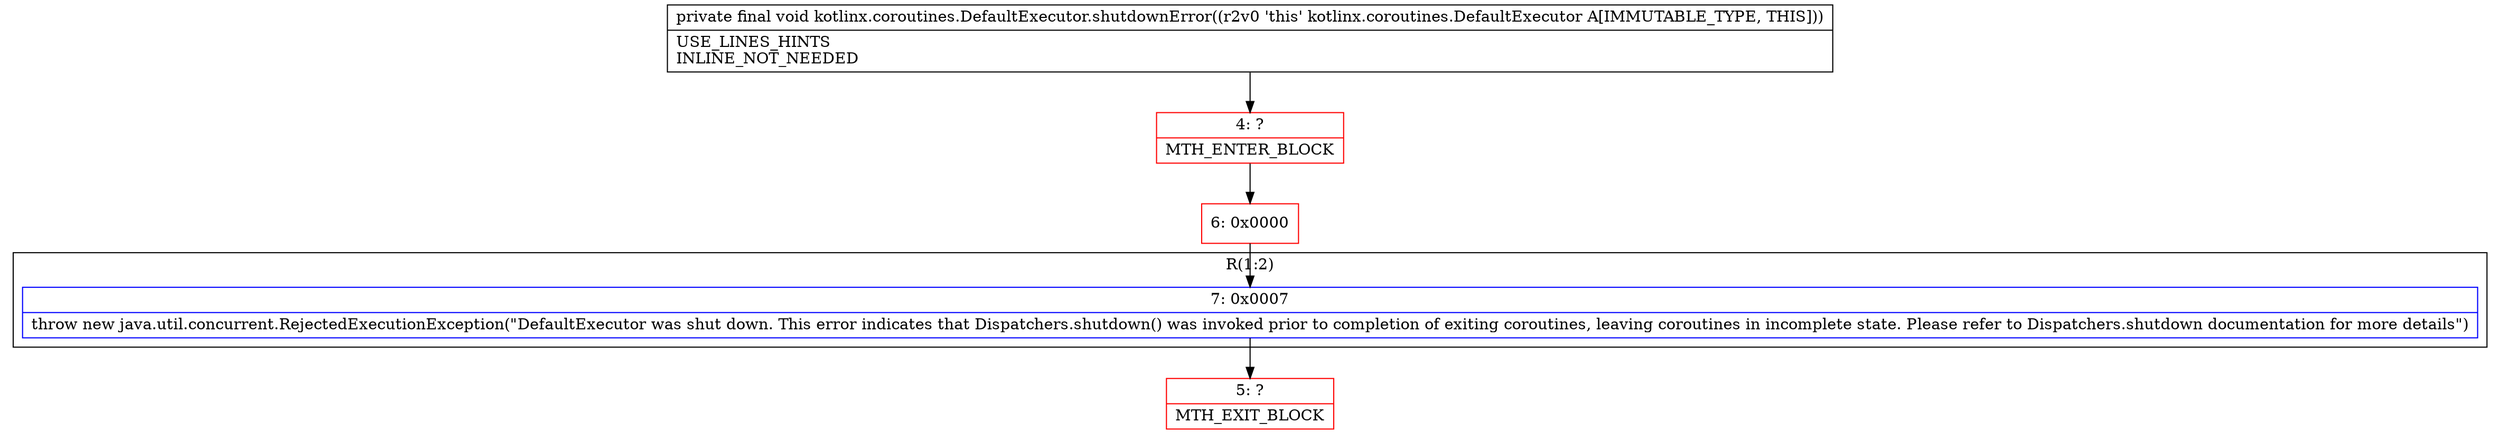 digraph "CFG forkotlinx.coroutines.DefaultExecutor.shutdownError()V" {
subgraph cluster_Region_1238828558 {
label = "R(1:2)";
node [shape=record,color=blue];
Node_7 [shape=record,label="{7\:\ 0x0007|throw new java.util.concurrent.RejectedExecutionException(\"DefaultExecutor was shut down. This error indicates that Dispatchers.shutdown() was invoked prior to completion of exiting coroutines, leaving coroutines in incomplete state. Please refer to Dispatchers.shutdown documentation for more details\")\l}"];
}
Node_4 [shape=record,color=red,label="{4\:\ ?|MTH_ENTER_BLOCK\l}"];
Node_6 [shape=record,color=red,label="{6\:\ 0x0000}"];
Node_5 [shape=record,color=red,label="{5\:\ ?|MTH_EXIT_BLOCK\l}"];
MethodNode[shape=record,label="{private final void kotlinx.coroutines.DefaultExecutor.shutdownError((r2v0 'this' kotlinx.coroutines.DefaultExecutor A[IMMUTABLE_TYPE, THIS]))  | USE_LINES_HINTS\lINLINE_NOT_NEEDED\l}"];
MethodNode -> Node_4;Node_7 -> Node_5;
Node_4 -> Node_6;
Node_6 -> Node_7;
}


